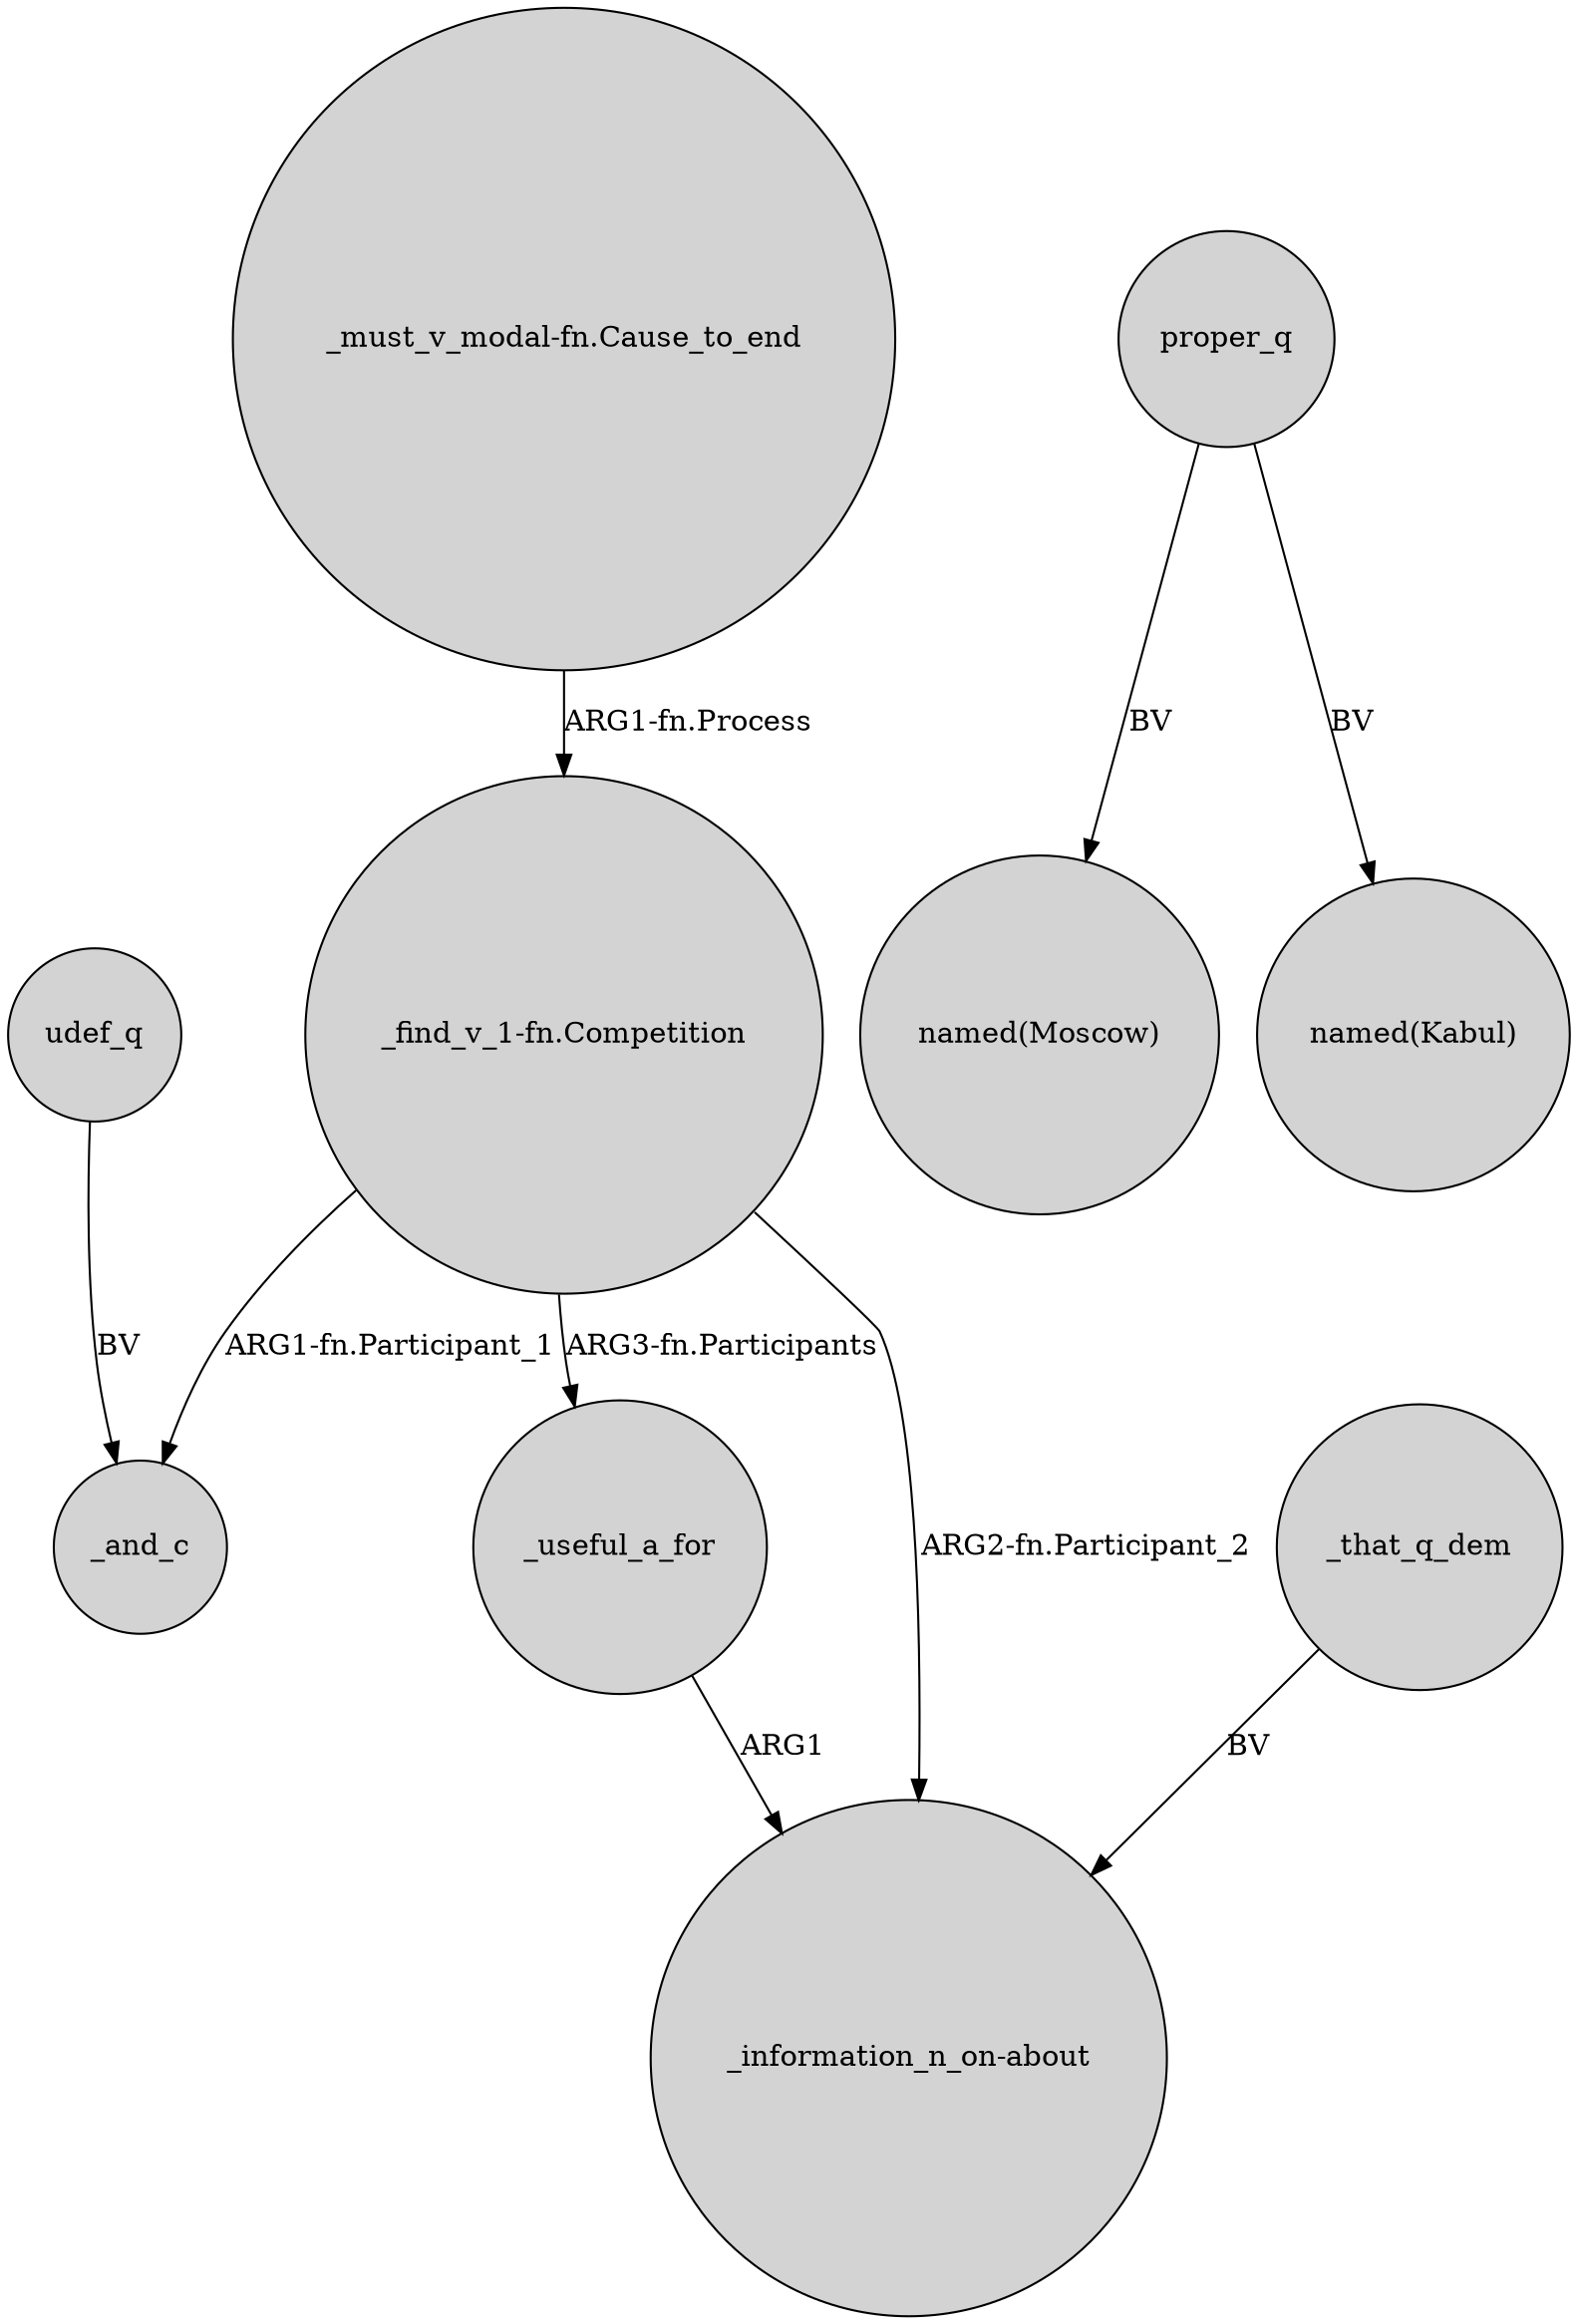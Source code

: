 digraph {
	node [shape=circle style=filled]
	_useful_a_for -> "_information_n_on-about" [label=ARG1]
	proper_q -> "named(Moscow)" [label=BV]
	udef_q -> _and_c [label=BV]
	"_find_v_1-fn.Competition" -> _useful_a_for [label="ARG3-fn.Participants"]
	"_find_v_1-fn.Competition" -> _and_c [label="ARG1-fn.Participant_1"]
	"_must_v_modal-fn.Cause_to_end" -> "_find_v_1-fn.Competition" [label="ARG1-fn.Process"]
	proper_q -> "named(Kabul)" [label=BV]
	"_find_v_1-fn.Competition" -> "_information_n_on-about" [label="ARG2-fn.Participant_2"]
	_that_q_dem -> "_information_n_on-about" [label=BV]
}
